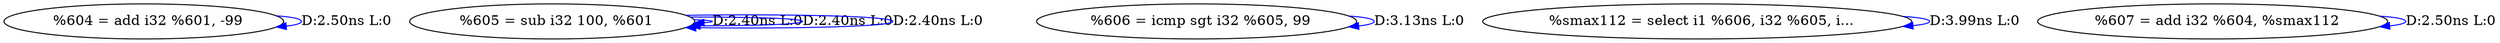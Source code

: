digraph {
Node0x2892760[label="  %604 = add i32 %601, -99"];
Node0x2892760 -> Node0x2892760[label="D:2.50ns L:0",color=blue];
Node0x2892840[label="  %605 = sub i32 100, %601"];
Node0x2892840 -> Node0x2892840[label="D:2.40ns L:0",color=blue];
Node0x2892840 -> Node0x2892840[label="D:2.40ns L:0",color=blue];
Node0x2892840 -> Node0x2892840[label="D:2.40ns L:0",color=blue];
Node0x2892920[label="  %606 = icmp sgt i32 %605, 99"];
Node0x2892920 -> Node0x2892920[label="D:3.13ns L:0",color=blue];
Node0x2892a00[label="  %smax112 = select i1 %606, i32 %605, i..."];
Node0x2892a00 -> Node0x2892a00[label="D:3.99ns L:0",color=blue];
Node0x2892ae0[label="  %607 = add i32 %604, %smax112"];
Node0x2892ae0 -> Node0x2892ae0[label="D:2.50ns L:0",color=blue];
}
